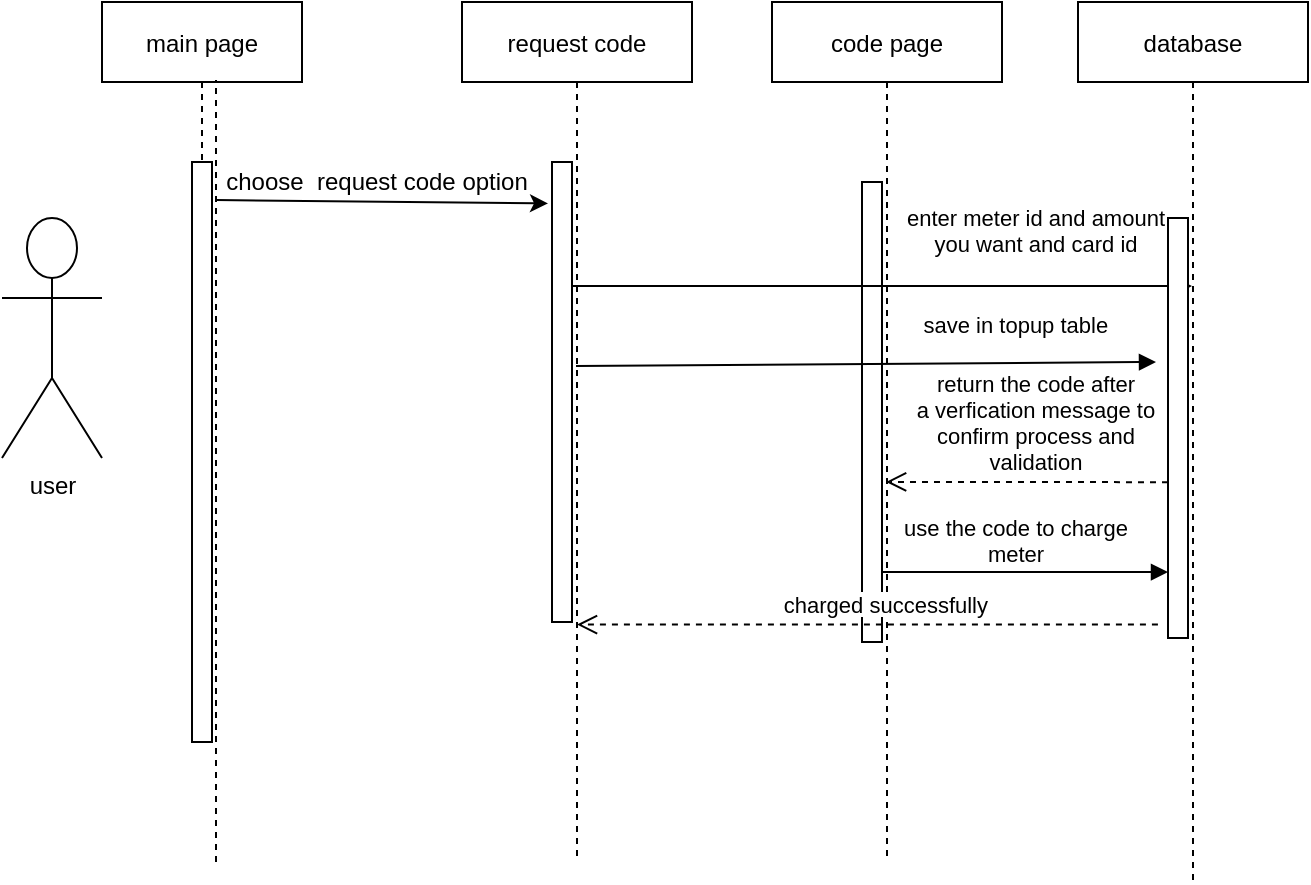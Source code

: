 <mxfile version="14.2.9" type="github">
  <diagram id="3mtipOZuR2I4YL5fdZTJ" name="Page-1">
    <mxGraphModel dx="868" dy="393" grid="1" gridSize="10" guides="1" tooltips="1" connect="1" arrows="1" fold="1" page="1" pageScale="1" pageWidth="850" pageHeight="1100" math="0" shadow="0">
      <root>
        <mxCell id="0" />
        <mxCell id="1" parent="0" />
        <mxCell id="u_JP4p4i18UY5HWvqSIO-41" value="main page" style="shape=umlLifeline;perimeter=lifelinePerimeter;container=1;collapsible=0;recursiveResize=0;rounded=0;shadow=0;strokeWidth=1;" parent="1" vertex="1">
          <mxGeometry x="73" y="540" width="100" height="370" as="geometry" />
        </mxCell>
        <mxCell id="u_JP4p4i18UY5HWvqSIO-42" value="" style="points=[];perimeter=orthogonalPerimeter;rounded=0;shadow=0;strokeWidth=1;" parent="u_JP4p4i18UY5HWvqSIO-41" vertex="1">
          <mxGeometry x="45" y="80" width="10" height="290" as="geometry" />
        </mxCell>
        <mxCell id="u_JP4p4i18UY5HWvqSIO-43" value="request code" style="shape=umlLifeline;perimeter=lifelinePerimeter;container=1;collapsible=0;recursiveResize=0;rounded=0;shadow=0;strokeWidth=1;" parent="1" vertex="1">
          <mxGeometry x="253" y="540" width="115" height="430" as="geometry" />
        </mxCell>
        <mxCell id="u_JP4p4i18UY5HWvqSIO-44" value="" style="points=[];perimeter=orthogonalPerimeter;rounded=0;shadow=0;strokeWidth=1;" parent="u_JP4p4i18UY5HWvqSIO-43" vertex="1">
          <mxGeometry x="45" y="80" width="10" height="230" as="geometry" />
        </mxCell>
        <mxCell id="u_JP4p4i18UY5HWvqSIO-45" value="user" style="shape=umlActor;verticalLabelPosition=bottom;labelBackgroundColor=#ffffff;verticalAlign=top;html=1;outlineConnect=0;" parent="1" vertex="1">
          <mxGeometry x="23" y="648" width="50" height="120" as="geometry" />
        </mxCell>
        <mxCell id="u_JP4p4i18UY5HWvqSIO-46" value="code page" style="shape=umlLifeline;perimeter=lifelinePerimeter;container=1;collapsible=0;recursiveResize=0;rounded=0;shadow=0;strokeWidth=1;" parent="1" vertex="1">
          <mxGeometry x="408" y="540" width="115" height="430" as="geometry" />
        </mxCell>
        <mxCell id="u_JP4p4i18UY5HWvqSIO-47" value="" style="points=[];perimeter=orthogonalPerimeter;rounded=0;shadow=0;strokeWidth=1;" parent="u_JP4p4i18UY5HWvqSIO-46" vertex="1">
          <mxGeometry x="45" y="90" width="10" height="230" as="geometry" />
        </mxCell>
        <mxCell id="u_JP4p4i18UY5HWvqSIO-48" value="enter meter id and amount&#xa;you want and card id" style="verticalAlign=bottom;endArrow=block;shadow=0;strokeWidth=1;" parent="1" target="u_JP4p4i18UY5HWvqSIO-51" edge="1">
          <mxGeometry x="0.497" y="12" relative="1" as="geometry">
            <mxPoint x="308" y="682" as="sourcePoint" />
            <mxPoint x="454" y="680" as="targetPoint" />
            <mxPoint as="offset" />
          </mxGeometry>
        </mxCell>
        <mxCell id="u_JP4p4i18UY5HWvqSIO-49" value="return the code after &#xa;a verfication message to &#xa;confirm process and &#xa;validation" style="verticalAlign=bottom;endArrow=open;dashed=1;endSize=8;shadow=0;strokeWidth=1;entryX=0.496;entryY=0.558;entryDx=0;entryDy=0;entryPerimeter=0;exitX=0;exitY=0.629;exitDx=0;exitDy=0;exitPerimeter=0;" parent="1" source="u_JP4p4i18UY5HWvqSIO-52" target="u_JP4p4i18UY5HWvqSIO-46" edge="1">
          <mxGeometry x="-0.064" y="-1" relative="1" as="geometry">
            <mxPoint x="310.5" y="760" as="targetPoint" />
            <mxPoint x="470" y="760" as="sourcePoint" />
            <mxPoint as="offset" />
          </mxGeometry>
        </mxCell>
        <mxCell id="u_JP4p4i18UY5HWvqSIO-50" value="use the code to charge&#xa;meter" style="verticalAlign=bottom;endArrow=block;shadow=0;strokeWidth=1;entryX=0;entryY=0.843;entryDx=0;entryDy=0;entryPerimeter=0;" parent="1" target="u_JP4p4i18UY5HWvqSIO-52" edge="1">
          <mxGeometry x="-0.063" relative="1" as="geometry">
            <mxPoint x="463" y="825" as="sourcePoint" />
            <mxPoint x="458" y="869" as="targetPoint" />
            <mxPoint as="offset" />
          </mxGeometry>
        </mxCell>
        <mxCell id="u_JP4p4i18UY5HWvqSIO-51" value="database" style="shape=umlLifeline;perimeter=lifelinePerimeter;container=1;collapsible=0;recursiveResize=0;rounded=0;shadow=0;strokeWidth=1;" parent="1" vertex="1">
          <mxGeometry x="561" y="540" width="115" height="440" as="geometry" />
        </mxCell>
        <mxCell id="u_JP4p4i18UY5HWvqSIO-52" value="" style="points=[];perimeter=orthogonalPerimeter;rounded=0;shadow=0;strokeWidth=1;" parent="u_JP4p4i18UY5HWvqSIO-51" vertex="1">
          <mxGeometry x="45" y="108" width="10" height="210" as="geometry" />
        </mxCell>
        <mxCell id="u_JP4p4i18UY5HWvqSIO-53" value="" style="endArrow=none;dashed=1;html=1;" parent="1" edge="1">
          <mxGeometry width="50" height="50" relative="1" as="geometry">
            <mxPoint x="130" y="970" as="sourcePoint" />
            <mxPoint x="130" y="579" as="targetPoint" />
          </mxGeometry>
        </mxCell>
        <mxCell id="u_JP4p4i18UY5HWvqSIO-54" value="" style="endArrow=classic;html=1;entryX=-0.2;entryY=0.09;entryDx=0;entryDy=0;entryPerimeter=0;" parent="1" target="u_JP4p4i18UY5HWvqSIO-44" edge="1">
          <mxGeometry width="50" height="50" relative="1" as="geometry">
            <mxPoint x="130" y="639" as="sourcePoint" />
            <mxPoint x="180" y="650" as="targetPoint" />
          </mxGeometry>
        </mxCell>
        <mxCell id="u_JP4p4i18UY5HWvqSIO-55" value="choose&amp;nbsp; request code option" style="text;html=1;align=center;verticalAlign=middle;resizable=0;points=[];autosize=1;" parent="1" vertex="1">
          <mxGeometry x="125" y="620" width="170" height="20" as="geometry" />
        </mxCell>
        <mxCell id="u_JP4p4i18UY5HWvqSIO-56" value="save in topup table" style="verticalAlign=bottom;endArrow=block;shadow=0;strokeWidth=1;" parent="1" edge="1">
          <mxGeometry x="0.518" y="10" relative="1" as="geometry">
            <mxPoint x="310" y="722" as="sourcePoint" />
            <mxPoint x="600" y="720" as="targetPoint" />
            <mxPoint as="offset" />
          </mxGeometry>
        </mxCell>
        <mxCell id="u_JP4p4i18UY5HWvqSIO-57" value="charged successfully" style="verticalAlign=bottom;endArrow=open;dashed=1;endSize=8;shadow=0;strokeWidth=1;exitX=0;exitY=0.629;exitDx=0;exitDy=0;exitPerimeter=0;" parent="1" edge="1" target="u_JP4p4i18UY5HWvqSIO-43">
          <mxGeometry x="-0.064" y="-1" relative="1" as="geometry">
            <mxPoint x="460" y="850.004" as="targetPoint" />
            <mxPoint x="600.96" y="851.31" as="sourcePoint" />
            <mxPoint as="offset" />
          </mxGeometry>
        </mxCell>
      </root>
    </mxGraphModel>
  </diagram>
</mxfile>
